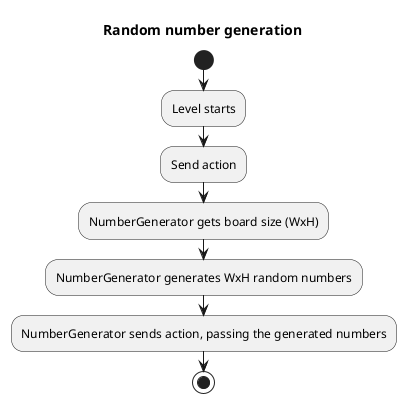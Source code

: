 @startuml

title Random number generation

start
:Level starts;
:Send action;
:NumberGenerator gets board size (WxH);
:NumberGenerator generates WxH random numbers;
:NumberGenerator sends action, passing the generated numbers;
stop

@enduml
